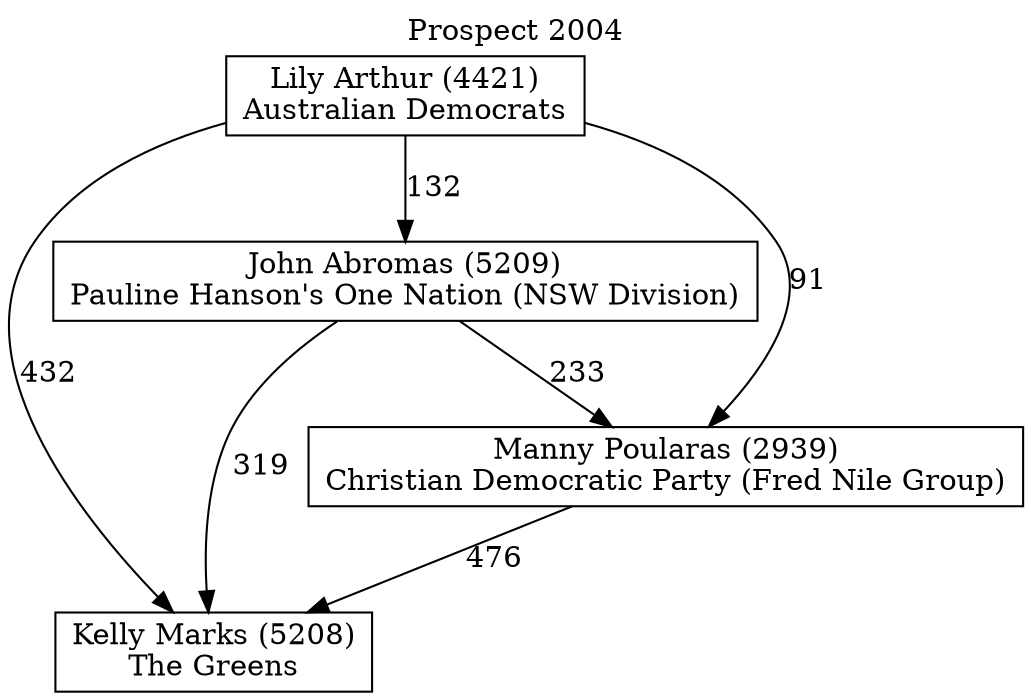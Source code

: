 // House preference flow
digraph "Kelly Marks (5208)_Prospect_2004" {
	graph [label="Prospect 2004" labelloc=t mclimit=10]
	node [shape=box]
	"John Abromas (5209)" [label="John Abromas (5209)
Pauline Hanson's One Nation (NSW Division)"]
	"Kelly Marks (5208)" [label="Kelly Marks (5208)
The Greens"]
	"Lily Arthur (4421)" [label="Lily Arthur (4421)
Australian Democrats"]
	"Manny Poularas (2939)" [label="Manny Poularas (2939)
Christian Democratic Party (Fred Nile Group)"]
	"John Abromas (5209)" -> "Kelly Marks (5208)" [label=319]
	"John Abromas (5209)" -> "Manny Poularas (2939)" [label=233]
	"Lily Arthur (4421)" -> "John Abromas (5209)" [label=132]
	"Lily Arthur (4421)" -> "Kelly Marks (5208)" [label=432]
	"Lily Arthur (4421)" -> "Manny Poularas (2939)" [label=91]
	"Manny Poularas (2939)" -> "Kelly Marks (5208)" [label=476]
}
